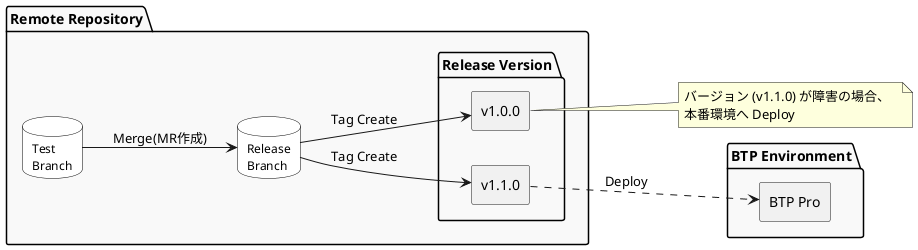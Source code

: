 @startuml
skinparam database {
    BackgroundColor White
    BorderColor Black
    FontSize 12
}
skinparam package {
    BorderColor Black
    BackgroundColor #F9F9F9
}
skinparam ranksep 30  ' ノード間の垂直間隔を縮小
skinparam nodesep 10  ' ノード内の間隔を縮小

' === リモートリポジトリ ===
package "Remote Repository" {

    left to right direction
    database RemoteTest as "Test\nBranch"
    database RemoteRelease as "Release\nBranch"
    package "Release Version" {
      rectangle tag1 as "v1.0.0"
      rectangle tag2 as "v1.1.0"
    }
}

' === BTP環境 (Remote Repositoryの下に配置されやすくする) ===
package "BTP Environment" {
    left to right direction
    rectangle ReleaseBTP as "BTP Pro"
}

RemoteTest --> RemoteRelease : Merge(MR作成)
RemoteRelease --> tag1 : Tag Create
RemoteRelease --> tag2 : Tag Create

' === リモート → BTP 環境 Deploy ===
tag2 .down.> ReleaseBTP : Deploy

note right of tag1
バージョン (v1.1.0) が障害の場合、  
本番環境へ Deploy
end note


@enduml
